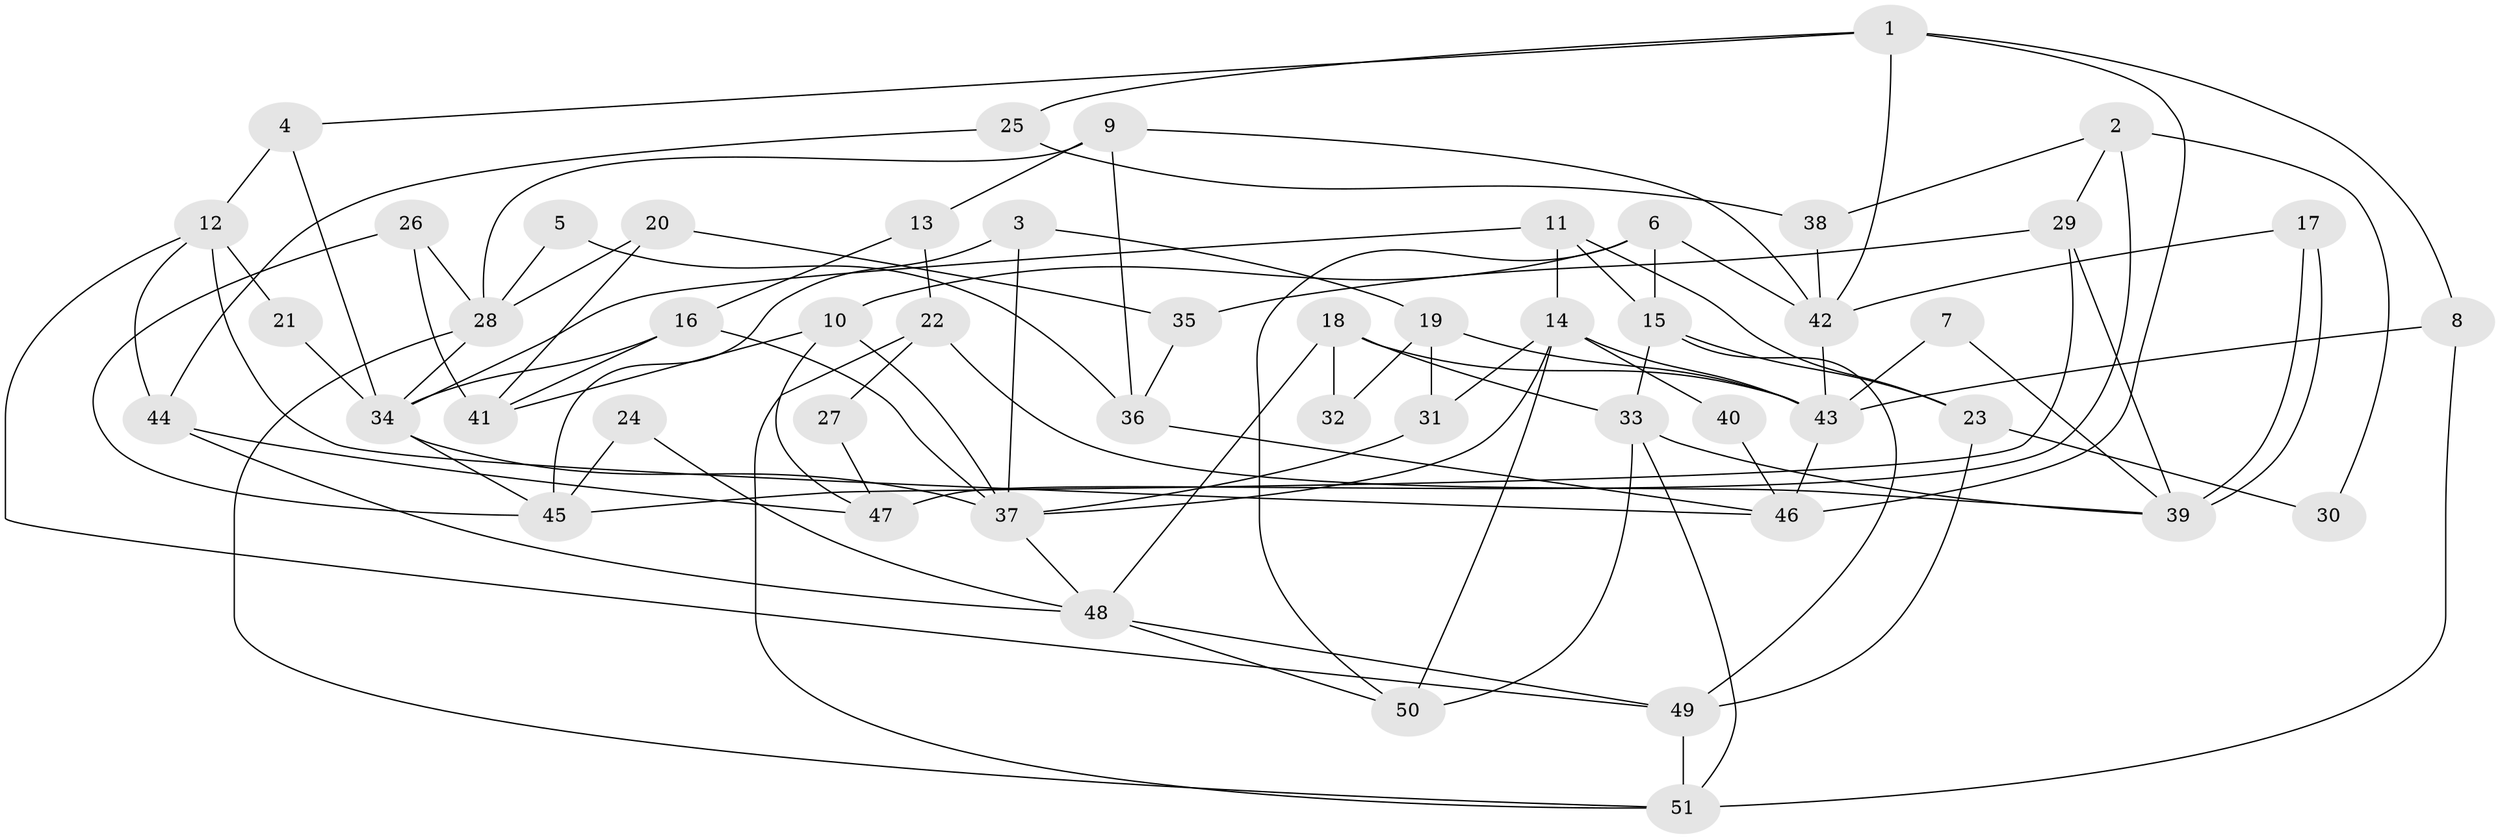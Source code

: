 // coarse degree distribution, {7: 0.1875, 6: 0.21875, 5: 0.09375, 3: 0.15625, 2: 0.125, 4: 0.15625, 8: 0.0625}
// Generated by graph-tools (version 1.1) at 2025/24/03/03/25 07:24:04]
// undirected, 51 vertices, 102 edges
graph export_dot {
graph [start="1"]
  node [color=gray90,style=filled];
  1;
  2;
  3;
  4;
  5;
  6;
  7;
  8;
  9;
  10;
  11;
  12;
  13;
  14;
  15;
  16;
  17;
  18;
  19;
  20;
  21;
  22;
  23;
  24;
  25;
  26;
  27;
  28;
  29;
  30;
  31;
  32;
  33;
  34;
  35;
  36;
  37;
  38;
  39;
  40;
  41;
  42;
  43;
  44;
  45;
  46;
  47;
  48;
  49;
  50;
  51;
  1 -- 4;
  1 -- 8;
  1 -- 25;
  1 -- 42;
  1 -- 46;
  2 -- 29;
  2 -- 38;
  2 -- 30;
  2 -- 47;
  3 -- 37;
  3 -- 19;
  3 -- 45;
  4 -- 12;
  4 -- 34;
  5 -- 28;
  5 -- 36;
  6 -- 15;
  6 -- 10;
  6 -- 42;
  6 -- 50;
  7 -- 43;
  7 -- 39;
  8 -- 51;
  8 -- 43;
  9 -- 28;
  9 -- 42;
  9 -- 13;
  9 -- 36;
  10 -- 47;
  10 -- 41;
  10 -- 37;
  11 -- 23;
  11 -- 15;
  11 -- 14;
  11 -- 34;
  12 -- 46;
  12 -- 49;
  12 -- 21;
  12 -- 44;
  13 -- 16;
  13 -- 22;
  14 -- 50;
  14 -- 31;
  14 -- 37;
  14 -- 40;
  14 -- 43;
  15 -- 33;
  15 -- 49;
  15 -- 23;
  16 -- 34;
  16 -- 37;
  16 -- 41;
  17 -- 42;
  17 -- 39;
  17 -- 39;
  18 -- 43;
  18 -- 48;
  18 -- 32;
  18 -- 33;
  19 -- 43;
  19 -- 31;
  19 -- 32;
  20 -- 28;
  20 -- 41;
  20 -- 35;
  21 -- 34;
  22 -- 39;
  22 -- 27;
  22 -- 51;
  23 -- 49;
  23 -- 30;
  24 -- 48;
  24 -- 45;
  25 -- 44;
  25 -- 38;
  26 -- 45;
  26 -- 28;
  26 -- 41;
  27 -- 47;
  28 -- 51;
  28 -- 34;
  29 -- 45;
  29 -- 35;
  29 -- 39;
  31 -- 37;
  33 -- 39;
  33 -- 50;
  33 -- 51;
  34 -- 37;
  34 -- 45;
  35 -- 36;
  36 -- 46;
  37 -- 48;
  38 -- 42;
  40 -- 46;
  42 -- 43;
  43 -- 46;
  44 -- 48;
  44 -- 47;
  48 -- 50;
  48 -- 49;
  49 -- 51;
}
